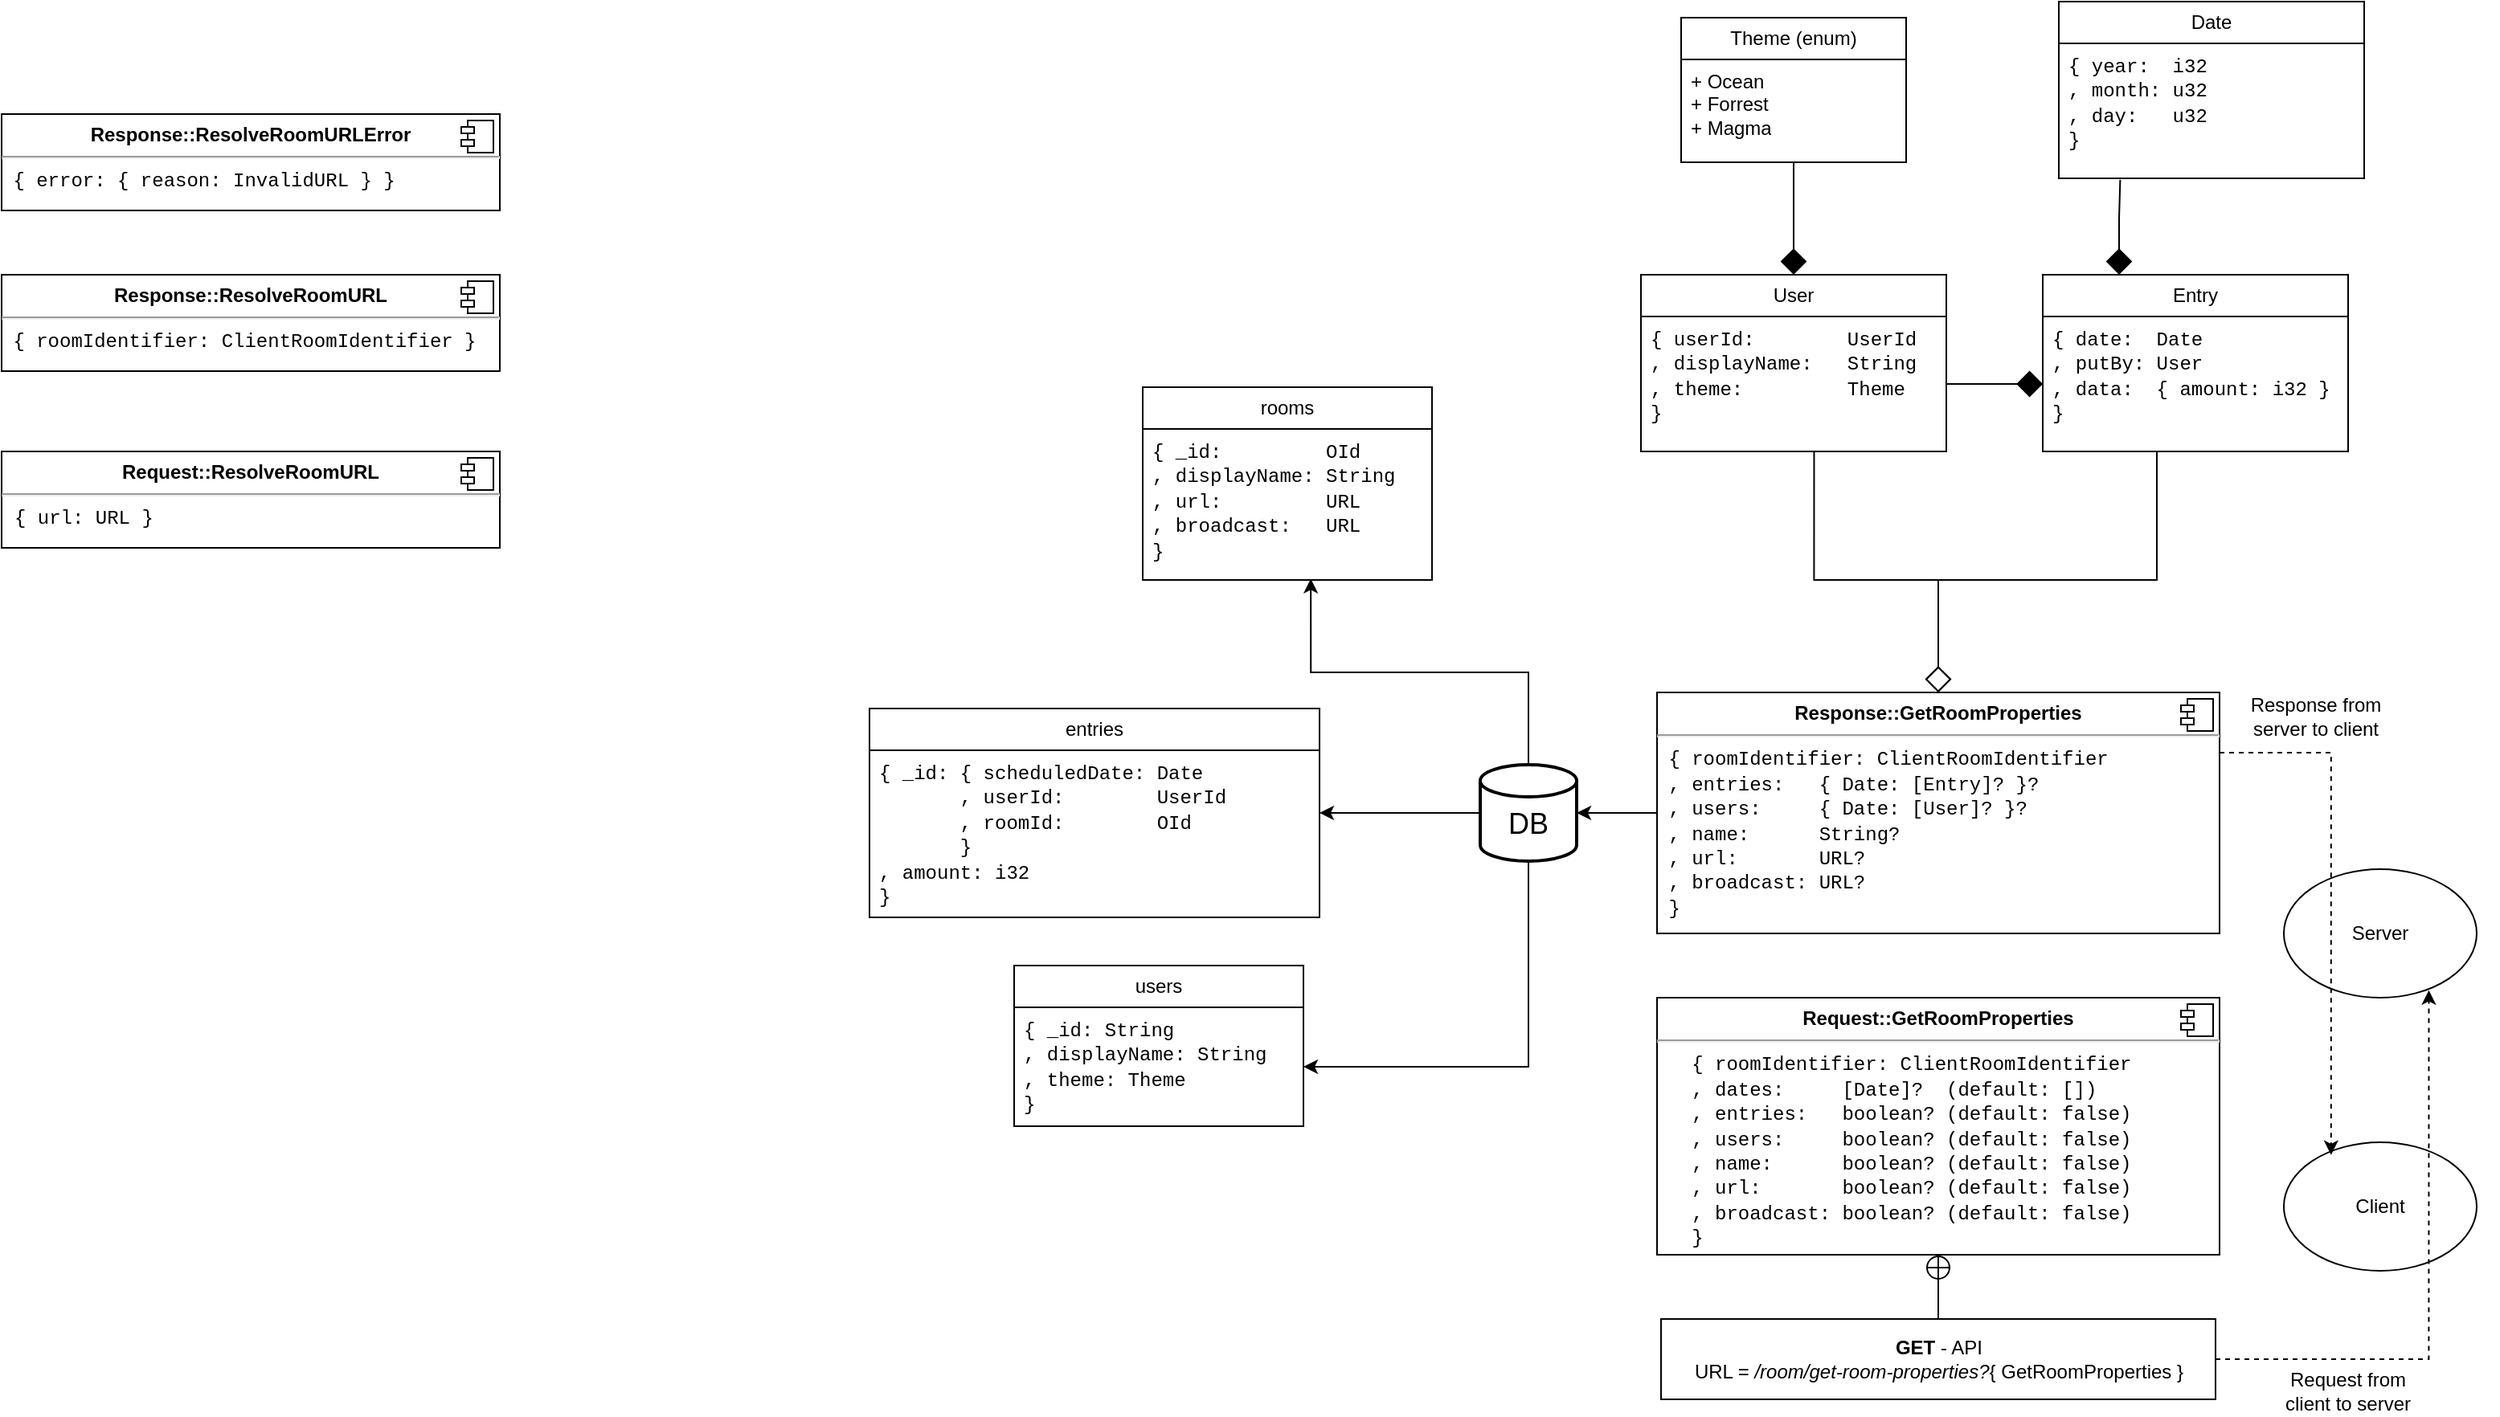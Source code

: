 <mxfile version="21.2.3" type="github">
  <diagram name="Page-1" id="n51TAnZlxfRUYqPKpPW-">
    <mxGraphModel dx="1075" dy="645" grid="1" gridSize="10" guides="1" tooltips="1" connect="1" arrows="1" fold="1" page="1" pageScale="1" pageWidth="850" pageHeight="1100" math="0" shadow="0">
      <root>
        <mxCell id="0" />
        <mxCell id="1" parent="0" />
        <mxCell id="_M9vyBiTQRy0ly4204Hm-109" value="&lt;div&gt;Client&lt;/div&gt;" style="ellipse;whiteSpace=wrap;html=1;" parent="1" vertex="1">
          <mxGeometry x="1500" y="760" width="120" height="80" as="geometry" />
        </mxCell>
        <mxCell id="_M9vyBiTQRy0ly4204Hm-105" value="Server" style="ellipse;whiteSpace=wrap;html=1;" parent="1" vertex="1">
          <mxGeometry x="1500" y="590" width="120" height="80" as="geometry" />
        </mxCell>
        <mxCell id="_M9vyBiTQRy0ly4204Hm-54" value="&lt;p style=&quot;margin:0px;margin-top:6px;text-align:center;&quot;&gt;&lt;b&gt;Request::GetRoomProperties&lt;/b&gt;&lt;br&gt;&lt;/p&gt;&lt;hr&gt;&lt;div&gt;&lt;font face=&quot;Courier New&quot;&gt;&amp;nbsp;&amp;nbsp; { roomIdentifier: ClientRoomIdentifier&lt;/font&gt;&lt;/div&gt;&lt;div&gt;&lt;font face=&quot;Courier New&quot;&gt;&amp;nbsp;&amp;nbsp; , dates:&amp;nbsp;&amp;nbsp;&amp;nbsp;&amp;nbsp; [Date]?&amp;nbsp; (default: [])&lt;br&gt;&lt;/font&gt;&lt;/div&gt;&lt;div&gt;&lt;font face=&quot;Courier New&quot;&gt;&amp;nbsp;&amp;nbsp; , entries:&amp;nbsp;&amp;nbsp; boolean? (default: false)&lt;br&gt;&lt;/font&gt;&lt;/div&gt;&lt;div&gt;&lt;font face=&quot;Courier New&quot;&gt;&amp;nbsp;&amp;nbsp; , users:&amp;nbsp;&amp;nbsp;&amp;nbsp;&amp;nbsp; boolean? (default: false)&lt;br&gt;&lt;/font&gt;&lt;/div&gt;&lt;div&gt;&lt;font face=&quot;Courier New&quot;&gt;&amp;nbsp;&amp;nbsp; , name:&amp;nbsp;&amp;nbsp;&amp;nbsp;&amp;nbsp;&amp;nbsp; boolean? (default: false)&lt;br&gt;&lt;/font&gt;&lt;/div&gt;&lt;div&gt;&lt;font face=&quot;Courier New&quot;&gt;&amp;nbsp;&amp;nbsp; , url:&amp;nbsp;&amp;nbsp;&amp;nbsp;&amp;nbsp;&amp;nbsp;&amp;nbsp; boolean? (default: false)&lt;br&gt;&lt;/font&gt;&lt;/div&gt;&lt;div&gt;&lt;font face=&quot;Courier New&quot;&gt;&amp;nbsp;&amp;nbsp; , broadcast: boolean? (default: false)&lt;br&gt;&lt;/font&gt;&lt;/div&gt;&lt;div&gt;&lt;font face=&quot;Courier New&quot;&gt;&amp;nbsp;&amp;nbsp; }&lt;br&gt;&lt;/font&gt;&lt;/div&gt;" style="align=left;overflow=fill;html=1;dropTarget=0;whiteSpace=wrap;" parent="1" vertex="1">
          <mxGeometry x="1110" y="670" width="350" height="160" as="geometry" />
        </mxCell>
        <mxCell id="_M9vyBiTQRy0ly4204Hm-55" value="" style="shape=component;jettyWidth=8;jettyHeight=4;" parent="_M9vyBiTQRy0ly4204Hm-54" vertex="1">
          <mxGeometry x="1" width="20" height="20" relative="1" as="geometry">
            <mxPoint x="-24" y="4" as="offset" />
          </mxGeometry>
        </mxCell>
        <mxCell id="_M9vyBiTQRy0ly4204Hm-56" value="&lt;p style=&quot;margin:0px;margin-top:6px;text-align:center;&quot;&gt;&lt;b&gt;Request::ResolveRoomURL&lt;/b&gt;&lt;br&gt;&lt;/p&gt;&lt;hr&gt;&lt;p style=&quot;margin:0px;margin-left:8px;&quot;&gt;&lt;font face=&quot;Courier New&quot;&gt;{ url: URL }&lt;/font&gt;&lt;br&gt;&lt;/p&gt;" style="align=left;overflow=fill;html=1;dropTarget=0;whiteSpace=wrap;" parent="1" vertex="1">
          <mxGeometry x="80" y="330" width="310" height="60" as="geometry" />
        </mxCell>
        <mxCell id="_M9vyBiTQRy0ly4204Hm-57" value="" style="shape=component;jettyWidth=8;jettyHeight=4;" parent="_M9vyBiTQRy0ly4204Hm-56" vertex="1">
          <mxGeometry x="1" width="20" height="20" relative="1" as="geometry">
            <mxPoint x="-24" y="4" as="offset" />
          </mxGeometry>
        </mxCell>
        <mxCell id="_M9vyBiTQRy0ly4204Hm-58" value="&lt;p style=&quot;margin:0px;margin-top:6px;text-align:center;&quot;&gt;&lt;b&gt;Response::ResolveRoomURL&lt;/b&gt;&lt;br&gt;&lt;/p&gt;&lt;hr&gt;&lt;font face=&quot;Courier New&quot;&gt;&amp;nbsp;{ roomIdentifier: ClientRoomIdentifier }&lt;/font&gt;" style="align=left;overflow=fill;html=1;dropTarget=0;whiteSpace=wrap;" parent="1" vertex="1">
          <mxGeometry x="80" y="220" width="310" height="60" as="geometry" />
        </mxCell>
        <mxCell id="_M9vyBiTQRy0ly4204Hm-59" value="" style="shape=component;jettyWidth=8;jettyHeight=4;" parent="_M9vyBiTQRy0ly4204Hm-58" vertex="1">
          <mxGeometry x="1" width="20" height="20" relative="1" as="geometry">
            <mxPoint x="-24" y="4" as="offset" />
          </mxGeometry>
        </mxCell>
        <mxCell id="_M9vyBiTQRy0ly4204Hm-66" style="edgeStyle=orthogonalEdgeStyle;rounded=0;orthogonalLoop=1;jettySize=auto;html=1;exitX=0.5;exitY=1;exitDx=0;exitDy=0;" parent="1" edge="1">
          <mxGeometry relative="1" as="geometry">
            <mxPoint x="1300" y="620" as="sourcePoint" />
            <mxPoint x="1300" y="620" as="targetPoint" />
          </mxGeometry>
        </mxCell>
        <mxCell id="_M9vyBiTQRy0ly4204Hm-84" value="" style="edgeStyle=orthogonalEdgeStyle;rounded=0;orthogonalLoop=1;jettySize=auto;html=1;" parent="1" source="_M9vyBiTQRy0ly4204Hm-67" target="_M9vyBiTQRy0ly4204Hm-83" edge="1">
          <mxGeometry relative="1" as="geometry" />
        </mxCell>
        <mxCell id="_M9vyBiTQRy0ly4204Hm-112" style="edgeStyle=orthogonalEdgeStyle;rounded=0;orthogonalLoop=1;jettySize=auto;html=1;exitX=1;exitY=0.25;exitDx=0;exitDy=0;entryX=0.245;entryY=0.099;entryDx=0;entryDy=0;entryPerimeter=0;dashed=1;" parent="1" source="_M9vyBiTQRy0ly4204Hm-67" target="_M9vyBiTQRy0ly4204Hm-109" edge="1">
          <mxGeometry relative="1" as="geometry" />
        </mxCell>
        <mxCell id="_M9vyBiTQRy0ly4204Hm-142" style="edgeStyle=orthogonalEdgeStyle;rounded=0;orthogonalLoop=1;jettySize=auto;html=1;entryX=0.567;entryY=0.998;entryDx=0;entryDy=0;entryPerimeter=0;endArrow=none;endFill=0;startArrow=diamond;startFill=0;startSize=14;" parent="1" source="_M9vyBiTQRy0ly4204Hm-67" target="_M9vyBiTQRy0ly4204Hm-122" edge="1">
          <mxGeometry relative="1" as="geometry">
            <Array as="points">
              <mxPoint x="1285" y="410" />
              <mxPoint x="1208" y="410" />
            </Array>
          </mxGeometry>
        </mxCell>
        <mxCell id="_M9vyBiTQRy0ly4204Hm-143" style="edgeStyle=orthogonalEdgeStyle;rounded=0;orthogonalLoop=1;jettySize=auto;html=1;endArrow=none;endFill=0;startArrow=diamond;startFill=0;startSize=14;" parent="1" source="_M9vyBiTQRy0ly4204Hm-67" target="_M9vyBiTQRy0ly4204Hm-125" edge="1">
          <mxGeometry relative="1" as="geometry">
            <mxPoint x="1420" y="340" as="targetPoint" />
            <Array as="points">
              <mxPoint x="1285" y="410" />
              <mxPoint x="1421" y="410" />
            </Array>
          </mxGeometry>
        </mxCell>
        <mxCell id="_M9vyBiTQRy0ly4204Hm-67" value="&lt;p style=&quot;margin:0px;margin-top:6px;text-align:center;&quot;&gt;&lt;b&gt;Response::GetRoomProperties&lt;/b&gt;&lt;br&gt;&lt;/p&gt;&lt;hr&gt;&lt;div&gt;&lt;font face=&quot;Courier New&quot;&gt;&amp;nbsp;{ roomIdentifier: ClientRoomIdentifier&lt;/font&gt;&lt;/div&gt;&lt;div&gt;&lt;font face=&quot;Courier New&quot;&gt;&amp;nbsp;, entries:&amp;nbsp;&amp;nbsp; { Date: [Entry]? }?&lt;br&gt;&lt;/font&gt;&lt;/div&gt;&lt;div&gt;&lt;font face=&quot;Courier New&quot;&gt;&amp;nbsp;, users:&amp;nbsp;&amp;nbsp;&amp;nbsp;&amp;nbsp; { Date: [User]? }?&lt;br&gt;&lt;/font&gt;&lt;/div&gt;&lt;div&gt;&lt;font face=&quot;Courier New&quot;&gt;&amp;nbsp;, name:&amp;nbsp;&amp;nbsp; &amp;nbsp;&amp;nbsp; String?&lt;/font&gt;&lt;/div&gt;&lt;div&gt;&lt;font face=&quot;Courier New&quot;&gt;&amp;nbsp;, url:&amp;nbsp;&amp;nbsp; &amp;nbsp; &amp;nbsp; URL?&lt;br&gt;&lt;/font&gt;&lt;/div&gt;&lt;div&gt;&lt;font face=&quot;Courier New&quot;&gt;&amp;nbsp;, broadcast: URL?&lt;br&gt;&lt;/font&gt;&lt;/div&gt;&lt;div&gt;&lt;font face=&quot;Courier New&quot;&gt;&amp;nbsp;}&lt;br&gt;&lt;/font&gt;&lt;/div&gt;" style="align=left;overflow=fill;html=1;dropTarget=0;whiteSpace=wrap;" parent="1" vertex="1">
          <mxGeometry x="1110" y="480" width="350" height="150" as="geometry" />
        </mxCell>
        <mxCell id="_M9vyBiTQRy0ly4204Hm-68" value="" style="shape=component;jettyWidth=8;jettyHeight=4;" parent="_M9vyBiTQRy0ly4204Hm-67" vertex="1">
          <mxGeometry x="1" width="20" height="20" relative="1" as="geometry">
            <mxPoint x="-24" y="4" as="offset" />
          </mxGeometry>
        </mxCell>
        <mxCell id="_M9vyBiTQRy0ly4204Hm-69" value="&lt;p style=&quot;margin:0px;margin-top:6px;text-align:center;&quot;&gt;&lt;b&gt;Response::ResolveRoomURLError&lt;/b&gt;&lt;br&gt;&lt;/p&gt;&lt;hr&gt;&lt;font face=&quot;Courier New&quot;&gt;&amp;nbsp;{ error: { reason: InvalidURL } }&lt;br&gt;&lt;/font&gt;" style="align=left;overflow=fill;html=1;dropTarget=0;whiteSpace=wrap;" parent="1" vertex="1">
          <mxGeometry x="80" y="120" width="310" height="60" as="geometry" />
        </mxCell>
        <mxCell id="_M9vyBiTQRy0ly4204Hm-70" value="" style="shape=component;jettyWidth=8;jettyHeight=4;" parent="_M9vyBiTQRy0ly4204Hm-69" vertex="1">
          <mxGeometry x="1" width="20" height="20" relative="1" as="geometry">
            <mxPoint x="-24" y="4" as="offset" />
          </mxGeometry>
        </mxCell>
        <mxCell id="_M9vyBiTQRy0ly4204Hm-73" style="edgeStyle=orthogonalEdgeStyle;rounded=0;orthogonalLoop=1;jettySize=auto;html=1;exitX=0.5;exitY=1;exitDx=0;exitDy=0;" parent="1" edge="1">
          <mxGeometry relative="1" as="geometry">
            <mxPoint x="1625" y="400" as="sourcePoint" />
            <mxPoint x="1625" y="400" as="targetPoint" />
          </mxGeometry>
        </mxCell>
        <mxCell id="_M9vyBiTQRy0ly4204Hm-75" value="" style="edgeStyle=orthogonalEdgeStyle;rounded=0;orthogonalLoop=1;jettySize=auto;html=1;endArrow=circlePlus;endFill=0;" parent="1" source="_M9vyBiTQRy0ly4204Hm-74" target="_M9vyBiTQRy0ly4204Hm-54" edge="1">
          <mxGeometry relative="1" as="geometry" />
        </mxCell>
        <mxCell id="_M9vyBiTQRy0ly4204Hm-113" style="edgeStyle=orthogonalEdgeStyle;rounded=0;orthogonalLoop=1;jettySize=auto;html=1;entryX=0.752;entryY=0.942;entryDx=0;entryDy=0;entryPerimeter=0;dashed=1;" parent="1" source="_M9vyBiTQRy0ly4204Hm-74" target="_M9vyBiTQRy0ly4204Hm-105" edge="1">
          <mxGeometry relative="1" as="geometry" />
        </mxCell>
        <mxCell id="_M9vyBiTQRy0ly4204Hm-74" value="&lt;div&gt;&lt;b&gt;GET &lt;/b&gt;- API&lt;b&gt;&lt;br&gt;&lt;/b&gt;&lt;/div&gt;&lt;div&gt;URL = &lt;i&gt;/room/get-room-properties?&lt;/i&gt;{ GetRoomProperties }&lt;br&gt;&lt;/div&gt;" style="html=1;whiteSpace=wrap;" parent="1" vertex="1">
          <mxGeometry x="1112.5" y="870" width="345" height="50" as="geometry" />
        </mxCell>
        <mxCell id="_M9vyBiTQRy0ly4204Hm-96" style="edgeStyle=orthogonalEdgeStyle;rounded=0;orthogonalLoop=1;jettySize=auto;html=1;entryX=0.581;entryY=0.992;entryDx=0;entryDy=0;entryPerimeter=0;" parent="1" source="_M9vyBiTQRy0ly4204Hm-83" target="_M9vyBiTQRy0ly4204Hm-93" edge="1">
          <mxGeometry relative="1" as="geometry" />
        </mxCell>
        <mxCell id="_M9vyBiTQRy0ly4204Hm-103" style="edgeStyle=orthogonalEdgeStyle;rounded=0;orthogonalLoop=1;jettySize=auto;html=1;" parent="1" source="_M9vyBiTQRy0ly4204Hm-83" target="_M9vyBiTQRy0ly4204Hm-102" edge="1">
          <mxGeometry relative="1" as="geometry" />
        </mxCell>
        <mxCell id="_M9vyBiTQRy0ly4204Hm-104" style="edgeStyle=orthogonalEdgeStyle;rounded=0;orthogonalLoop=1;jettySize=auto;html=1;entryX=1;entryY=0.5;entryDx=0;entryDy=0;" parent="1" source="_M9vyBiTQRy0ly4204Hm-83" target="_M9vyBiTQRy0ly4204Hm-98" edge="1">
          <mxGeometry relative="1" as="geometry" />
        </mxCell>
        <mxCell id="_M9vyBiTQRy0ly4204Hm-83" value="&lt;div&gt;&lt;br&gt;&lt;/div&gt;&lt;div&gt;&lt;font style=&quot;font-size: 18px;&quot;&gt;DB&lt;/font&gt;&lt;/div&gt;" style="strokeWidth=2;html=1;shape=mxgraph.flowchart.database;whiteSpace=wrap;" parent="1" vertex="1">
          <mxGeometry x="1000" y="525" width="60" height="60" as="geometry" />
        </mxCell>
        <mxCell id="_M9vyBiTQRy0ly4204Hm-92" value="rooms" style="swimlane;fontStyle=0;childLayout=stackLayout;horizontal=1;startSize=26;fillColor=default;horizontalStack=0;resizeParent=1;resizeParentMax=0;resizeLast=0;collapsible=1;marginBottom=0;whiteSpace=wrap;html=1;" parent="1" vertex="1">
          <mxGeometry x="790" y="290" width="180" height="120" as="geometry">
            <mxRectangle x="850" y="210" width="70" height="30" as="alternateBounds" />
          </mxGeometry>
        </mxCell>
        <mxCell id="_M9vyBiTQRy0ly4204Hm-93" value="&lt;div&gt;&lt;font face=&quot;Courier New&quot;&gt;{ _id:&amp;nbsp;&amp;nbsp;&amp;nbsp;&amp;nbsp;&amp;nbsp;&amp;nbsp;&amp;nbsp;&amp;nbsp; OId&lt;br&gt;&lt;/font&gt;&lt;/div&gt;&lt;div&gt;&lt;font face=&quot;Courier New&quot;&gt;, displayName: String&lt;br&gt;&lt;/font&gt;&lt;/div&gt;&lt;div&gt;&lt;font face=&quot;Courier New&quot;&gt;, url:&amp;nbsp;&amp;nbsp;&amp;nbsp;&amp;nbsp;&amp;nbsp;&amp;nbsp;&amp;nbsp;&amp;nbsp; URL&lt;br&gt;&lt;/font&gt;&lt;/div&gt;&lt;div&gt;&lt;font face=&quot;Courier New&quot;&gt;, broadcast:&amp;nbsp;&amp;nbsp; URL&lt;br&gt;&lt;/font&gt;&lt;/div&gt;&lt;div&gt;&lt;font face=&quot;Courier New&quot;&gt;}&lt;br&gt;&lt;/font&gt;&lt;/div&gt;" style="text;strokeColor=default;fillColor=default;align=left;verticalAlign=top;spacingLeft=4;spacingRight=4;overflow=hidden;rotatable=0;points=[[0,0.5],[1,0.5]];portConstraint=eastwest;whiteSpace=wrap;html=1;" parent="_M9vyBiTQRy0ly4204Hm-92" vertex="1">
          <mxGeometry y="26" width="180" height="94" as="geometry" />
        </mxCell>
        <mxCell id="_M9vyBiTQRy0ly4204Hm-98" value="entries" style="swimlane;fontStyle=0;childLayout=stackLayout;horizontal=1;startSize=26;fillColor=default;horizontalStack=0;resizeParent=1;resizeParentMax=0;resizeLast=0;collapsible=1;marginBottom=0;whiteSpace=wrap;html=1;" parent="1" vertex="1">
          <mxGeometry x="620" y="490" width="280" height="130" as="geometry">
            <mxRectangle x="960" y="-20" width="70" height="30" as="alternateBounds" />
          </mxGeometry>
        </mxCell>
        <mxCell id="_M9vyBiTQRy0ly4204Hm-99" value="&lt;div&gt;&lt;font face=&quot;Courier New&quot;&gt;{ _id: { scheduledDate: Date&lt;br&gt;&lt;/font&gt;&lt;/div&gt;&lt;div&gt;&lt;font face=&quot;Courier New&quot;&gt;&amp;nbsp;&amp;nbsp;&amp;nbsp;&amp;nbsp;&amp;nbsp;&amp;nbsp; , userId:&amp;nbsp;&amp;nbsp;&amp;nbsp;&amp;nbsp;&amp;nbsp;&amp;nbsp;&amp;nbsp; UserId&lt;/font&gt;&lt;/div&gt;&lt;div&gt;&lt;font face=&quot;Courier New&quot;&gt;&amp;nbsp;&amp;nbsp;&amp;nbsp;&amp;nbsp;&amp;nbsp;&amp;nbsp; , roomId:&amp;nbsp;&amp;nbsp;&amp;nbsp;&amp;nbsp;&amp;nbsp;&amp;nbsp;&amp;nbsp; OId&lt;br&gt;&lt;/font&gt;&lt;/div&gt;&lt;div&gt;&lt;font face=&quot;Courier New&quot;&gt;&amp;nbsp;&amp;nbsp;&amp;nbsp;&amp;nbsp;&amp;nbsp;&amp;nbsp; }&lt;/font&gt;&lt;/div&gt;&lt;div&gt;&lt;font face=&quot;Courier New&quot;&gt;, amount: i32&lt;br&gt;&lt;/font&gt;&lt;/div&gt;&lt;div&gt;&lt;font face=&quot;Courier New&quot;&gt;}&lt;br&gt;&lt;/font&gt;&lt;/div&gt;" style="text;strokeColor=default;fillColor=default;align=left;verticalAlign=top;spacingLeft=4;spacingRight=4;overflow=hidden;rotatable=0;points=[[0,0.5],[1,0.5]];portConstraint=eastwest;whiteSpace=wrap;html=1;" parent="_M9vyBiTQRy0ly4204Hm-98" vertex="1">
          <mxGeometry y="26" width="280" height="104" as="geometry" />
        </mxCell>
        <mxCell id="_M9vyBiTQRy0ly4204Hm-101" value="&lt;div&gt;users&lt;/div&gt;" style="swimlane;fontStyle=0;childLayout=stackLayout;horizontal=1;startSize=26;fillColor=default;horizontalStack=0;resizeParent=1;resizeParentMax=0;resizeLast=0;collapsible=1;marginBottom=0;whiteSpace=wrap;html=1;" parent="1" vertex="1">
          <mxGeometry x="710" y="650" width="180" height="100" as="geometry">
            <mxRectangle x="960" y="-20" width="70" height="30" as="alternateBounds" />
          </mxGeometry>
        </mxCell>
        <mxCell id="_M9vyBiTQRy0ly4204Hm-102" value="&lt;div&gt;&lt;font face=&quot;Courier New&quot;&gt;{ _id: String&lt;/font&gt;&lt;/div&gt;&lt;div&gt;&lt;font face=&quot;Courier New&quot;&gt;, displayName: String&lt;/font&gt;&lt;/div&gt;&lt;div&gt;&lt;font face=&quot;Courier New&quot;&gt;, theme: Theme&lt;/font&gt;&lt;/div&gt;&lt;div&gt;&lt;font face=&quot;Courier New&quot;&gt;}&lt;/font&gt;&lt;br&gt;&lt;/div&gt;" style="text;strokeColor=default;fillColor=default;align=left;verticalAlign=top;spacingLeft=4;spacingRight=4;overflow=hidden;rotatable=0;points=[[0,0.5],[1,0.5]];portConstraint=eastwest;whiteSpace=wrap;html=1;" parent="_M9vyBiTQRy0ly4204Hm-101" vertex="1">
          <mxGeometry y="26" width="180" height="74" as="geometry" />
        </mxCell>
        <mxCell id="_M9vyBiTQRy0ly4204Hm-114" value="Request from client to server" style="text;html=1;strokeColor=none;fillColor=none;align=center;verticalAlign=middle;whiteSpace=wrap;rounded=0;" parent="1" vertex="1">
          <mxGeometry x="1490" y="900" width="100" height="30" as="geometry" />
        </mxCell>
        <mxCell id="_M9vyBiTQRy0ly4204Hm-115" value="Response from server to client" style="text;html=1;strokeColor=none;fillColor=none;align=center;verticalAlign=middle;whiteSpace=wrap;rounded=0;" parent="1" vertex="1">
          <mxGeometry x="1470" y="480" width="100" height="30" as="geometry" />
        </mxCell>
        <mxCell id="_M9vyBiTQRy0ly4204Hm-136" style="edgeStyle=orthogonalEdgeStyle;rounded=0;orthogonalLoop=1;jettySize=auto;html=1;entryX=0.5;entryY=1;entryDx=0;entryDy=0;endArrow=none;endFill=0;startArrow=diamond;startFill=1;endSize=6;startSize=14;" parent="1" source="_M9vyBiTQRy0ly4204Hm-120" target="_M9vyBiTQRy0ly4204Hm-132" edge="1">
          <mxGeometry relative="1" as="geometry" />
        </mxCell>
        <mxCell id="_M9vyBiTQRy0ly4204Hm-120" value="User" style="swimlane;fontStyle=0;childLayout=stackLayout;horizontal=1;startSize=26;fillColor=default;horizontalStack=0;resizeParent=1;resizeParentMax=0;resizeLast=0;collapsible=1;marginBottom=0;whiteSpace=wrap;html=1;" parent="1" vertex="1">
          <mxGeometry x="1100" y="220" width="190" height="110" as="geometry" />
        </mxCell>
        <mxCell id="_M9vyBiTQRy0ly4204Hm-122" value="&lt;div&gt;&lt;font face=&quot;Courier New&quot;&gt;{ userId:&amp;nbsp;&amp;nbsp;&amp;nbsp;&amp;nbsp;&amp;nbsp;&amp;nbsp;&amp;nbsp; UserId&lt;/font&gt;&lt;/div&gt;&lt;div&gt;&lt;font face=&quot;Courier New&quot;&gt;, displayName:&amp;nbsp;&amp;nbsp; String&lt;/font&gt;&lt;/div&gt;&lt;div&gt;&lt;font face=&quot;Courier New&quot;&gt;, theme: &amp;nbsp; &amp;nbsp; &amp;nbsp; &amp;nbsp; Theme&lt;/font&gt;&lt;/div&gt;&lt;div&gt;&lt;font face=&quot;Courier New&quot;&gt;}&lt;/font&gt;&lt;/div&gt;" style="text;strokeColor=default;fillColor=default;align=left;verticalAlign=top;spacingLeft=4;spacingRight=4;overflow=hidden;rotatable=0;points=[[0,0.5],[1,0.5]];portConstraint=eastwest;whiteSpace=wrap;html=1;strokeWidth=1;" parent="_M9vyBiTQRy0ly4204Hm-120" vertex="1">
          <mxGeometry y="26" width="190" height="84" as="geometry" />
        </mxCell>
        <mxCell id="_M9vyBiTQRy0ly4204Hm-141" style="edgeStyle=orthogonalEdgeStyle;rounded=0;orthogonalLoop=1;jettySize=auto;html=1;exitX=0.25;exitY=0;exitDx=0;exitDy=0;entryX=0.201;entryY=1.011;entryDx=0;entryDy=0;entryPerimeter=0;endArrow=none;endFill=0;startArrow=diamond;startFill=1;startSize=14;" parent="1" source="_M9vyBiTQRy0ly4204Hm-124" target="_M9vyBiTQRy0ly4204Hm-139" edge="1">
          <mxGeometry relative="1" as="geometry" />
        </mxCell>
        <mxCell id="_M9vyBiTQRy0ly4204Hm-124" value="Entry" style="swimlane;fontStyle=0;childLayout=stackLayout;horizontal=1;startSize=26;fillColor=default;horizontalStack=0;resizeParent=1;resizeParentMax=0;resizeLast=0;collapsible=1;marginBottom=0;whiteSpace=wrap;html=1;" parent="1" vertex="1">
          <mxGeometry x="1350" y="220" width="190" height="110" as="geometry" />
        </mxCell>
        <mxCell id="_M9vyBiTQRy0ly4204Hm-125" value="&lt;div&gt;&lt;font face=&quot;Courier New&quot;&gt;{ date:&amp;nbsp; Date&lt;/font&gt;&lt;/div&gt;&lt;div&gt;&lt;font face=&quot;Courier New&quot;&gt;, putBy: User&lt;/font&gt;&lt;/div&gt;&lt;div&gt;&lt;font face=&quot;Courier New&quot;&gt;, data:&amp;nbsp; { amount: i32 }&lt;br&gt;&lt;/font&gt;&lt;/div&gt;&lt;div&gt;&lt;font face=&quot;Courier New&quot;&gt;}&lt;/font&gt;&lt;/div&gt;" style="text;strokeColor=default;fillColor=default;align=left;verticalAlign=top;spacingLeft=4;spacingRight=4;overflow=hidden;rotatable=0;points=[[0,0.5],[1,0.5]];portConstraint=eastwest;whiteSpace=wrap;html=1;strokeWidth=1;" parent="_M9vyBiTQRy0ly4204Hm-124" vertex="1">
          <mxGeometry y="26" width="190" height="84" as="geometry" />
        </mxCell>
        <mxCell id="_M9vyBiTQRy0ly4204Hm-132" value="Theme (enum)" style="swimlane;fontStyle=0;childLayout=stackLayout;horizontal=1;startSize=26;fillColor=default;horizontalStack=0;resizeParent=1;resizeParentMax=0;resizeLast=0;collapsible=1;marginBottom=0;whiteSpace=wrap;html=1;" parent="1" vertex="1">
          <mxGeometry x="1125" y="60" width="140" height="90" as="geometry" />
        </mxCell>
        <mxCell id="_M9vyBiTQRy0ly4204Hm-133" value="+ Ocean&lt;br&gt;+ Forrest&lt;br&gt;+ Magma" style="text;strokeColor=default;fillColor=default;align=left;verticalAlign=top;spacingLeft=4;spacingRight=4;overflow=hidden;rotatable=0;points=[[0,0.5],[1,0.5]];portConstraint=eastwest;whiteSpace=wrap;html=1;" parent="_M9vyBiTQRy0ly4204Hm-132" vertex="1">
          <mxGeometry y="26" width="140" height="64" as="geometry" />
        </mxCell>
        <mxCell id="_M9vyBiTQRy0ly4204Hm-137" value="" style="edgeStyle=orthogonalEdgeStyle;rounded=0;orthogonalLoop=1;jettySize=auto;html=1;endArrow=none;endFill=0;startArrow=diamond;startFill=1;startSize=14;" parent="1" source="_M9vyBiTQRy0ly4204Hm-125" target="_M9vyBiTQRy0ly4204Hm-122" edge="1">
          <mxGeometry relative="1" as="geometry" />
        </mxCell>
        <mxCell id="_M9vyBiTQRy0ly4204Hm-138" value="Date" style="swimlane;fontStyle=0;childLayout=stackLayout;horizontal=1;startSize=26;fillColor=default;horizontalStack=0;resizeParent=1;resizeParentMax=0;resizeLast=0;collapsible=1;marginBottom=0;whiteSpace=wrap;html=1;" parent="1" vertex="1">
          <mxGeometry x="1360" y="50" width="190" height="110" as="geometry" />
        </mxCell>
        <mxCell id="_M9vyBiTQRy0ly4204Hm-139" value="&lt;div&gt;&lt;font face=&quot;Courier New&quot;&gt;{ year:&amp;nbsp; i32&lt;br&gt;&lt;/font&gt;&lt;/div&gt;&lt;div&gt;&lt;font face=&quot;Courier New&quot;&gt;, month: u32&lt;br&gt;&lt;/font&gt;&lt;/div&gt;&lt;div&gt;&lt;font face=&quot;Courier New&quot;&gt;, day:&amp;nbsp;&amp;nbsp; u32&lt;/font&gt;&lt;/div&gt;&lt;div&gt;&lt;font face=&quot;Courier New&quot;&gt;}&lt;/font&gt;&lt;/div&gt;" style="text;strokeColor=default;fillColor=default;align=left;verticalAlign=top;spacingLeft=4;spacingRight=4;overflow=hidden;rotatable=0;points=[[0,0.5],[1,0.5]];portConstraint=eastwest;whiteSpace=wrap;html=1;strokeWidth=1;" parent="_M9vyBiTQRy0ly4204Hm-138" vertex="1">
          <mxGeometry y="26" width="190" height="84" as="geometry" />
        </mxCell>
      </root>
    </mxGraphModel>
  </diagram>
</mxfile>
